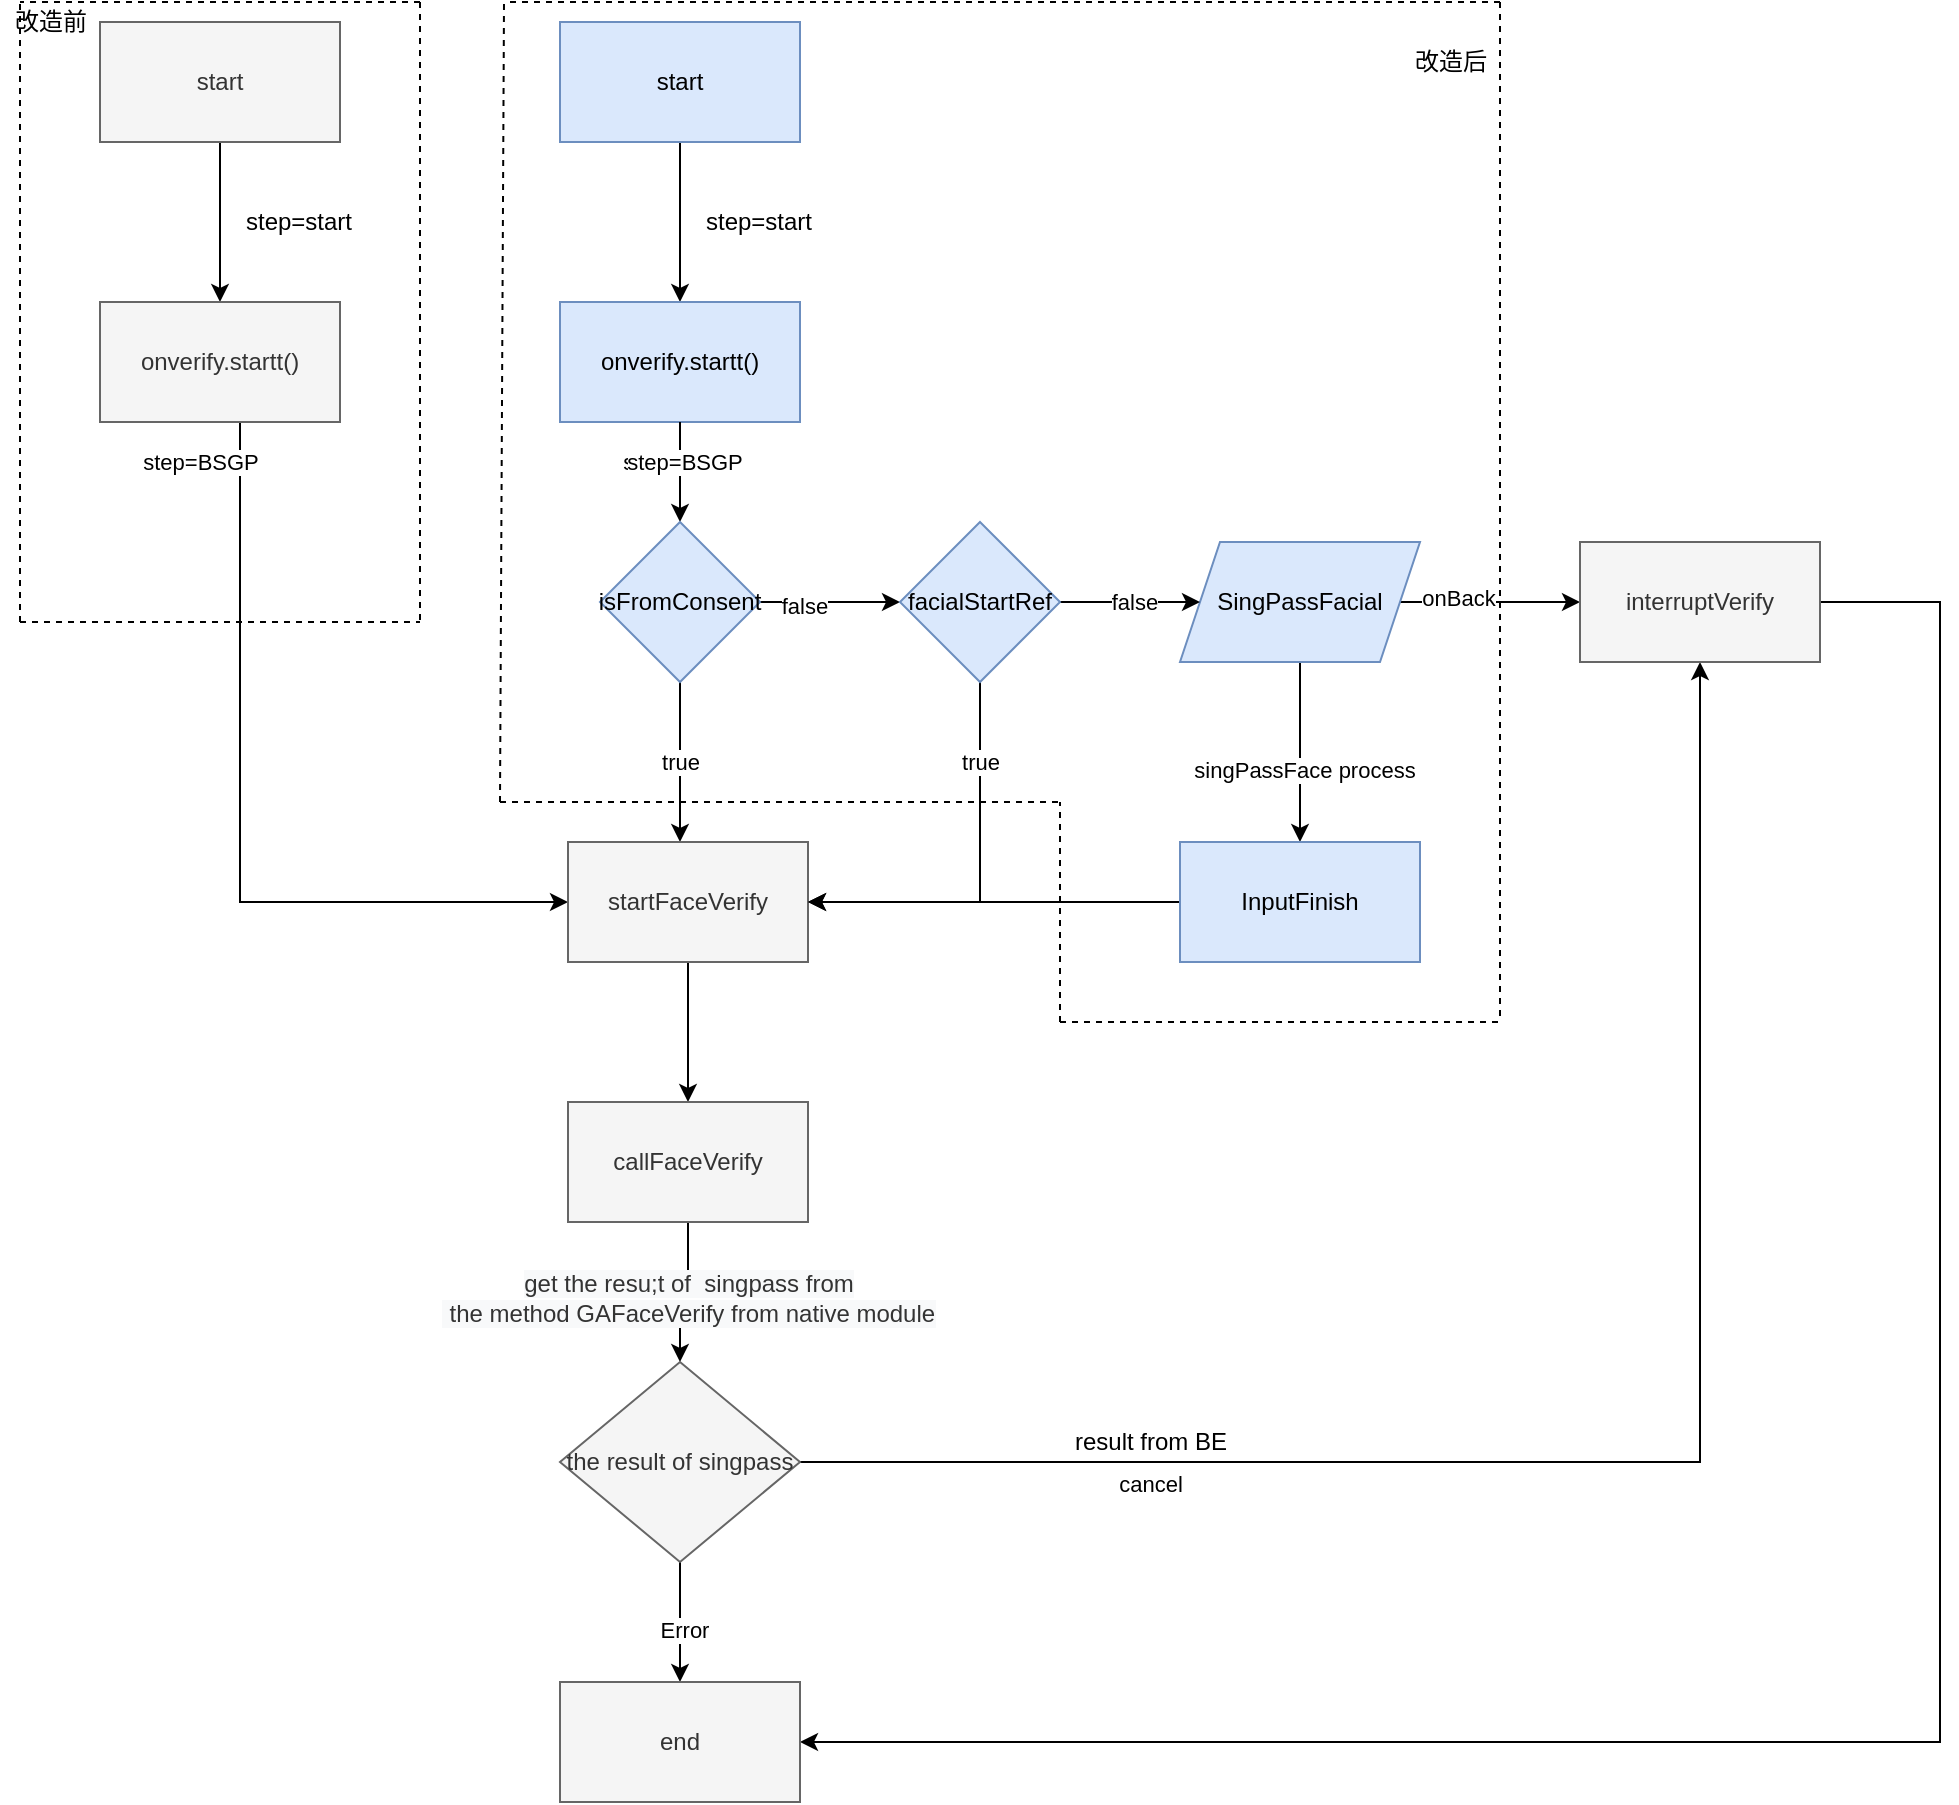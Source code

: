 <mxfile version="20.0.1" type="github">
  <diagram id="EAOzeYt4tzXb3fvxN5T4" name="Page-1">
    <mxGraphModel dx="1234" dy="793" grid="1" gridSize="10" guides="1" tooltips="1" connect="1" arrows="1" fold="1" page="1" pageScale="1" pageWidth="827" pageHeight="1169" math="0" shadow="0">
      <root>
        <mxCell id="0" />
        <mxCell id="1" parent="0" />
        <mxCell id="11Kglz4fZKk6cYv32vpW-4" value="" style="edgeStyle=orthogonalEdgeStyle;rounded=0;orthogonalLoop=1;jettySize=auto;html=1;" parent="1" source="11Kglz4fZKk6cYv32vpW-2" target="11Kglz4fZKk6cYv32vpW-3" edge="1">
          <mxGeometry relative="1" as="geometry" />
        </mxCell>
        <mxCell id="11Kglz4fZKk6cYv32vpW-2" value="start" style="rounded=0;whiteSpace=wrap;html=1;fillColor=#f5f5f5;fontColor=#333333;strokeColor=#666666;" parent="1" vertex="1">
          <mxGeometry x="120" y="100" width="120" height="60" as="geometry" />
        </mxCell>
        <mxCell id="11Kglz4fZKk6cYv32vpW-20" style="edgeStyle=orthogonalEdgeStyle;rounded=0;orthogonalLoop=1;jettySize=auto;html=1;entryX=0;entryY=0.5;entryDx=0;entryDy=0;" parent="1" source="11Kglz4fZKk6cYv32vpW-3" target="11Kglz4fZKk6cYv32vpW-24" edge="1">
          <mxGeometry relative="1" as="geometry">
            <mxPoint x="180" y="360" as="targetPoint" />
            <Array as="points">
              <mxPoint x="190" y="540" />
            </Array>
          </mxGeometry>
        </mxCell>
        <mxCell id="11Kglz4fZKk6cYv32vpW-3" value="onverify.startt()" style="rounded=0;whiteSpace=wrap;html=1;fillColor=#f5f5f5;fontColor=#333333;strokeColor=#666666;" parent="1" vertex="1">
          <mxGeometry x="120" y="240" width="120" height="60" as="geometry" />
        </mxCell>
        <mxCell id="11Kglz4fZKk6cYv32vpW-5" value="step=start" style="text;html=1;align=center;verticalAlign=middle;resizable=0;points=[];autosize=1;strokeColor=none;fillColor=none;" parent="1" vertex="1">
          <mxGeometry x="184" y="190" width="70" height="20" as="geometry" />
        </mxCell>
        <mxCell id="11Kglz4fZKk6cYv32vpW-9" value="" style="edgeStyle=orthogonalEdgeStyle;rounded=0;orthogonalLoop=1;jettySize=auto;html=1;" parent="1" source="11Kglz4fZKk6cYv32vpW-10" target="11Kglz4fZKk6cYv32vpW-13" edge="1">
          <mxGeometry relative="1" as="geometry" />
        </mxCell>
        <mxCell id="11Kglz4fZKk6cYv32vpW-10" value="start" style="rounded=0;whiteSpace=wrap;html=1;fillColor=#dae8fc;strokeColor=#6c8ebf;" parent="1" vertex="1">
          <mxGeometry x="350" y="100" width="120" height="60" as="geometry" />
        </mxCell>
        <mxCell id="11Kglz4fZKk6cYv32vpW-13" value="onverify.startt()" style="rounded=0;whiteSpace=wrap;html=1;fillColor=#dae8fc;strokeColor=#6c8ebf;" parent="1" vertex="1">
          <mxGeometry x="350" y="240" width="120" height="60" as="geometry" />
        </mxCell>
        <mxCell id="11Kglz4fZKk6cYv32vpW-14" value="step=start" style="text;html=1;align=center;verticalAlign=middle;resizable=0;points=[];autosize=1;strokeColor=none;fillColor=none;" parent="1" vertex="1">
          <mxGeometry x="414" y="190" width="70" height="20" as="geometry" />
        </mxCell>
        <mxCell id="11Kglz4fZKk6cYv32vpW-15" value="" style="edgeStyle=orthogonalEdgeStyle;rounded=0;orthogonalLoop=1;jettySize=auto;html=1;exitX=0.5;exitY=1;exitDx=0;exitDy=0;" parent="1" source="11Kglz4fZKk6cYv32vpW-13" target="11Kglz4fZKk6cYv32vpW-17" edge="1">
          <mxGeometry relative="1" as="geometry">
            <mxPoint x="190" y="310" as="sourcePoint" />
            <mxPoint x="410" y="390" as="targetPoint" />
            <Array as="points">
              <mxPoint x="410" y="340" />
            </Array>
          </mxGeometry>
        </mxCell>
        <mxCell id="11Kglz4fZKk6cYv32vpW-16" value="step=BSGP" style="edgeLabel;html=1;align=center;verticalAlign=middle;resizable=0;points=[];" parent="11Kglz4fZKk6cYv32vpW-15" vertex="1" connectable="0">
          <mxGeometry x="-0.375" y="3" relative="1" as="geometry">
            <mxPoint x="-3" y="4" as="offset" />
          </mxGeometry>
        </mxCell>
        <mxCell id="11Kglz4fZKk6cYv32vpW-18" value="true" style="edgeStyle=orthogonalEdgeStyle;rounded=0;orthogonalLoop=1;jettySize=auto;html=1;" parent="1" source="11Kglz4fZKk6cYv32vpW-17" target="11Kglz4fZKk6cYv32vpW-24" edge="1">
          <mxGeometry relative="1" as="geometry">
            <mxPoint x="410" y="570" as="targetPoint" />
            <Array as="points">
              <mxPoint x="410" y="390" />
            </Array>
          </mxGeometry>
        </mxCell>
        <mxCell id="11Kglz4fZKk6cYv32vpW-21" value="step=BSGP" style="edgeLabel;html=1;align=center;verticalAlign=middle;resizable=0;points=[];" parent="1" vertex="1" connectable="0">
          <mxGeometry x="170" y="320" as="geometry" />
        </mxCell>
        <mxCell id="11Kglz4fZKk6cYv32vpW-25" style="edgeStyle=orthogonalEdgeStyle;rounded=0;orthogonalLoop=1;jettySize=auto;html=1;" parent="1" source="11Kglz4fZKk6cYv32vpW-24" edge="1">
          <mxGeometry relative="1" as="geometry">
            <mxPoint x="414" y="640" as="targetPoint" />
          </mxGeometry>
        </mxCell>
        <mxCell id="11Kglz4fZKk6cYv32vpW-24" value="startFaceVerify" style="rounded=0;whiteSpace=wrap;html=1;fillColor=#f5f5f5;fontColor=#333333;strokeColor=#666666;" parent="1" vertex="1">
          <mxGeometry x="354" y="510" width="120" height="60" as="geometry" />
        </mxCell>
        <mxCell id="11Kglz4fZKk6cYv32vpW-30" value="" style="edgeStyle=orthogonalEdgeStyle;rounded=0;orthogonalLoop=1;jettySize=auto;html=1;" parent="1" source="11Kglz4fZKk6cYv32vpW-26" target="11Kglz4fZKk6cYv32vpW-29" edge="1">
          <mxGeometry relative="1" as="geometry" />
        </mxCell>
        <mxCell id="WoDU3deYXZ_Nqdpur8Lr-17" value="&lt;span style=&quot;color: rgb(51, 51, 51); font-size: 12px; background-color: rgb(248, 249, 250);&quot;&gt;get the resu;t of&amp;nbsp; singpass from&lt;br&gt;&amp;nbsp;the method GAFaceVerify from native module&lt;/span&gt;" style="edgeLabel;html=1;align=center;verticalAlign=middle;resizable=0;points=[];" parent="11Kglz4fZKk6cYv32vpW-30" vertex="1" connectable="0">
          <mxGeometry x="-0.375" y="-2" relative="1" as="geometry">
            <mxPoint x="2" y="15" as="offset" />
          </mxGeometry>
        </mxCell>
        <mxCell id="11Kglz4fZKk6cYv32vpW-26" value="callFaceVerify" style="rounded=0;whiteSpace=wrap;html=1;fillColor=#f5f5f5;fontColor=#333333;strokeColor=#666666;" parent="1" vertex="1">
          <mxGeometry x="354" y="640" width="120" height="60" as="geometry" />
        </mxCell>
        <mxCell id="WoDU3deYXZ_Nqdpur8Lr-16" value="" style="edgeStyle=orthogonalEdgeStyle;rounded=0;orthogonalLoop=1;jettySize=auto;html=1;" parent="1" source="11Kglz4fZKk6cYv32vpW-29" target="WoDU3deYXZ_Nqdpur8Lr-15" edge="1">
          <mxGeometry relative="1" as="geometry" />
        </mxCell>
        <mxCell id="WoDU3deYXZ_Nqdpur8Lr-21" value="cancel" style="edgeLabel;html=1;align=center;verticalAlign=middle;resizable=0;points=[];" parent="WoDU3deYXZ_Nqdpur8Lr-16" vertex="1" connectable="0">
          <mxGeometry x="-0.217" y="-1" relative="1" as="geometry">
            <mxPoint x="236" y="-63" as="offset" />
          </mxGeometry>
        </mxCell>
        <mxCell id="WoDU3deYXZ_Nqdpur8Lr-23" value="Error" style="edgeLabel;html=1;align=center;verticalAlign=middle;resizable=0;points=[];" parent="WoDU3deYXZ_Nqdpur8Lr-16" vertex="1" connectable="0">
          <mxGeometry x="0.083" y="2" relative="1" as="geometry">
            <mxPoint y="1" as="offset" />
          </mxGeometry>
        </mxCell>
        <mxCell id="WoDU3deYXZ_Nqdpur8Lr-18" style="edgeStyle=orthogonalEdgeStyle;rounded=0;orthogonalLoop=1;jettySize=auto;html=1;entryX=0.5;entryY=1;entryDx=0;entryDy=0;" parent="1" source="11Kglz4fZKk6cYv32vpW-29" target="11Kglz4fZKk6cYv32vpW-36" edge="1">
          <mxGeometry relative="1" as="geometry" />
        </mxCell>
        <mxCell id="11Kglz4fZKk6cYv32vpW-29" value="the result of singpass" style="rhombus;whiteSpace=wrap;html=1;fontFamily=Helvetica;fontSize=12;fontColor=#333333;align=center;strokeColor=#666666;fillColor=#f5f5f5;" parent="1" vertex="1">
          <mxGeometry x="350" y="770" width="120" height="100" as="geometry" />
        </mxCell>
        <mxCell id="11Kglz4fZKk6cYv32vpW-37" value="" style="edgeStyle=orthogonalEdgeStyle;rounded=0;orthogonalLoop=1;jettySize=auto;html=1;" parent="1" source="11Kglz4fZKk6cYv32vpW-33" target="11Kglz4fZKk6cYv32vpW-36" edge="1">
          <mxGeometry relative="1" as="geometry" />
        </mxCell>
        <mxCell id="11Kglz4fZKk6cYv32vpW-40" value="onBack" style="edgeLabel;html=1;align=center;verticalAlign=middle;resizable=0;points=[];" parent="11Kglz4fZKk6cYv32vpW-37" vertex="1" connectable="0">
          <mxGeometry x="-0.369" y="2" relative="1" as="geometry">
            <mxPoint as="offset" />
          </mxGeometry>
        </mxCell>
        <mxCell id="11Kglz4fZKk6cYv32vpW-39" value="" style="edgeStyle=orthogonalEdgeStyle;rounded=0;orthogonalLoop=1;jettySize=auto;html=1;startArrow=none;" parent="1" source="11Kglz4fZKk6cYv32vpW-33" target="11Kglz4fZKk6cYv32vpW-38" edge="1">
          <mxGeometry relative="1" as="geometry" />
        </mxCell>
        <mxCell id="11Kglz4fZKk6cYv32vpW-41" value="singPassFace process" style="edgeLabel;html=1;align=center;verticalAlign=middle;resizable=0;points=[];" parent="11Kglz4fZKk6cYv32vpW-39" vertex="1" connectable="0">
          <mxGeometry x="0.175" y="2" relative="1" as="geometry">
            <mxPoint y="1" as="offset" />
          </mxGeometry>
        </mxCell>
        <mxCell id="WoDU3deYXZ_Nqdpur8Lr-22" style="edgeStyle=orthogonalEdgeStyle;rounded=0;orthogonalLoop=1;jettySize=auto;html=1;" parent="1" source="11Kglz4fZKk6cYv32vpW-36" target="WoDU3deYXZ_Nqdpur8Lr-15" edge="1">
          <mxGeometry relative="1" as="geometry">
            <Array as="points">
              <mxPoint x="1040" y="390" />
              <mxPoint x="1040" y="960" />
            </Array>
          </mxGeometry>
        </mxCell>
        <mxCell id="11Kglz4fZKk6cYv32vpW-36" value="interruptVerify" style="whiteSpace=wrap;html=1;fillColor=#f5f5f5;strokeColor=#666666;fontColor=#333333;" parent="1" vertex="1">
          <mxGeometry x="860" y="360" width="120" height="60" as="geometry" />
        </mxCell>
        <mxCell id="WoDU3deYXZ_Nqdpur8Lr-13" style="edgeStyle=orthogonalEdgeStyle;rounded=0;orthogonalLoop=1;jettySize=auto;html=1;entryX=1;entryY=0.5;entryDx=0;entryDy=0;" parent="1" source="11Kglz4fZKk6cYv32vpW-38" target="11Kglz4fZKk6cYv32vpW-24" edge="1">
          <mxGeometry relative="1" as="geometry">
            <Array as="points">
              <mxPoint x="630" y="540" />
              <mxPoint x="630" y="540" />
            </Array>
          </mxGeometry>
        </mxCell>
        <mxCell id="11Kglz4fZKk6cYv32vpW-38" value="InputFinish" style="whiteSpace=wrap;html=1;fillColor=#dae8fc;strokeColor=#6c8ebf;" parent="1" vertex="1">
          <mxGeometry x="660" y="510" width="120" height="60" as="geometry" />
        </mxCell>
        <mxCell id="WoDU3deYXZ_Nqdpur8Lr-7" value="" style="edgeStyle=orthogonalEdgeStyle;rounded=0;orthogonalLoop=1;jettySize=auto;html=1;" parent="1" source="11Kglz4fZKk6cYv32vpW-17" target="WoDU3deYXZ_Nqdpur8Lr-1" edge="1">
          <mxGeometry relative="1" as="geometry" />
        </mxCell>
        <mxCell id="WoDU3deYXZ_Nqdpur8Lr-10" value="false" style="edgeLabel;html=1;align=center;verticalAlign=middle;resizable=0;points=[];" parent="WoDU3deYXZ_Nqdpur8Lr-7" vertex="1" connectable="0">
          <mxGeometry x="-0.371" y="-1" relative="1" as="geometry">
            <mxPoint y="1" as="offset" />
          </mxGeometry>
        </mxCell>
        <mxCell id="11Kglz4fZKk6cYv32vpW-17" value="isFromConsent" style="rhombus;whiteSpace=wrap;html=1;fillColor=#dae8fc;strokeColor=#6c8ebf;" parent="1" vertex="1">
          <mxGeometry x="370" y="350" width="80" height="80" as="geometry" />
        </mxCell>
        <mxCell id="11Kglz4fZKk6cYv32vpW-33" value="SingPassFacial" style="shape=parallelogram;perimeter=parallelogramPerimeter;whiteSpace=wrap;html=1;fixedSize=1;fontFamily=Helvetica;fontSize=12;align=center;strokeColor=#6c8ebf;fillColor=#dae8fc;" parent="1" vertex="1">
          <mxGeometry x="660" y="360" width="120" height="60" as="geometry" />
        </mxCell>
        <mxCell id="11Kglz4fZKk6cYv32vpW-51" value="" style="endArrow=none;dashed=1;html=1;rounded=0;" parent="1" edge="1">
          <mxGeometry width="50" height="50" relative="1" as="geometry">
            <mxPoint x="80" y="400" as="sourcePoint" />
            <mxPoint x="80" y="90" as="targetPoint" />
          </mxGeometry>
        </mxCell>
        <mxCell id="11Kglz4fZKk6cYv32vpW-52" value="" style="endArrow=none;dashed=1;html=1;rounded=0;" parent="1" edge="1">
          <mxGeometry width="50" height="50" relative="1" as="geometry">
            <mxPoint x="280" y="90" as="sourcePoint" />
            <mxPoint x="80" y="90" as="targetPoint" />
          </mxGeometry>
        </mxCell>
        <mxCell id="11Kglz4fZKk6cYv32vpW-53" value="" style="endArrow=none;dashed=1;html=1;rounded=0;" parent="1" edge="1">
          <mxGeometry width="50" height="50" relative="1" as="geometry">
            <mxPoint x="280" y="90" as="sourcePoint" />
            <mxPoint x="280" y="400" as="targetPoint" />
          </mxGeometry>
        </mxCell>
        <mxCell id="11Kglz4fZKk6cYv32vpW-54" value="" style="endArrow=none;dashed=1;html=1;rounded=0;" parent="1" edge="1">
          <mxGeometry width="50" height="50" relative="1" as="geometry">
            <mxPoint x="80" y="400" as="sourcePoint" />
            <mxPoint x="280" y="400" as="targetPoint" />
          </mxGeometry>
        </mxCell>
        <mxCell id="11Kglz4fZKk6cYv32vpW-55" value="改造前" style="text;html=1;align=center;verticalAlign=middle;resizable=0;points=[];autosize=1;strokeColor=none;fillColor=none;" parent="1" vertex="1">
          <mxGeometry x="70" y="90" width="50" height="20" as="geometry" />
        </mxCell>
        <mxCell id="11Kglz4fZKk6cYv32vpW-56" value="step=BSGP" style="edgeLabel;html=1;align=center;verticalAlign=middle;resizable=0;points=[];" parent="1" vertex="1" connectable="0">
          <mxGeometry x="412" y="320" as="geometry" />
        </mxCell>
        <mxCell id="11Kglz4fZKk6cYv32vpW-57" value="" style="endArrow=none;dashed=1;html=1;rounded=0;" parent="1" edge="1">
          <mxGeometry width="50" height="50" relative="1" as="geometry">
            <mxPoint x="320" y="490" as="sourcePoint" />
            <mxPoint x="322" y="90" as="targetPoint" />
          </mxGeometry>
        </mxCell>
        <mxCell id="11Kglz4fZKk6cYv32vpW-58" value="" style="endArrow=none;dashed=1;html=1;rounded=0;" parent="1" edge="1">
          <mxGeometry width="50" height="50" relative="1" as="geometry">
            <mxPoint x="820" y="90" as="sourcePoint" />
            <mxPoint x="322" y="90" as="targetPoint" />
          </mxGeometry>
        </mxCell>
        <mxCell id="11Kglz4fZKk6cYv32vpW-60" value="" style="endArrow=none;dashed=1;html=1;rounded=0;" parent="1" edge="1">
          <mxGeometry width="50" height="50" relative="1" as="geometry">
            <mxPoint x="320" y="490" as="sourcePoint" />
            <mxPoint x="600" y="490" as="targetPoint" />
          </mxGeometry>
        </mxCell>
        <mxCell id="11Kglz4fZKk6cYv32vpW-61" value="改造后" style="text;html=1;align=center;verticalAlign=middle;resizable=0;points=[];autosize=1;strokeColor=none;fillColor=none;" parent="1" vertex="1">
          <mxGeometry x="770" y="110" width="50" height="20" as="geometry" />
        </mxCell>
        <mxCell id="11Kglz4fZKk6cYv32vpW-62" value="" style="endArrow=none;dashed=1;html=1;rounded=0;" parent="1" edge="1">
          <mxGeometry width="50" height="50" relative="1" as="geometry">
            <mxPoint x="320" y="490" as="sourcePoint" />
            <mxPoint x="600" y="490" as="targetPoint" />
          </mxGeometry>
        </mxCell>
        <mxCell id="11Kglz4fZKk6cYv32vpW-63" value="" style="endArrow=none;dashed=1;html=1;rounded=0;" parent="1" edge="1">
          <mxGeometry width="50" height="50" relative="1" as="geometry">
            <mxPoint x="600" y="600" as="sourcePoint" />
            <mxPoint x="600" y="490" as="targetPoint" />
          </mxGeometry>
        </mxCell>
        <mxCell id="11Kglz4fZKk6cYv32vpW-64" value="" style="endArrow=none;dashed=1;html=1;rounded=0;" parent="1" edge="1">
          <mxGeometry width="50" height="50" relative="1" as="geometry">
            <mxPoint x="600" y="600" as="sourcePoint" />
            <mxPoint x="820" y="600" as="targetPoint" />
          </mxGeometry>
        </mxCell>
        <mxCell id="11Kglz4fZKk6cYv32vpW-65" value="" style="endArrow=none;dashed=1;html=1;rounded=0;" parent="1" edge="1">
          <mxGeometry width="50" height="50" relative="1" as="geometry">
            <mxPoint x="820" y="90" as="sourcePoint" />
            <mxPoint x="820" y="600" as="targetPoint" />
          </mxGeometry>
        </mxCell>
        <mxCell id="WoDU3deYXZ_Nqdpur8Lr-8" style="edgeStyle=orthogonalEdgeStyle;rounded=0;orthogonalLoop=1;jettySize=auto;html=1;entryX=1;entryY=0.5;entryDx=0;entryDy=0;" parent="1" source="WoDU3deYXZ_Nqdpur8Lr-1" target="11Kglz4fZKk6cYv32vpW-24" edge="1">
          <mxGeometry relative="1" as="geometry">
            <Array as="points">
              <mxPoint x="560" y="540" />
            </Array>
          </mxGeometry>
        </mxCell>
        <mxCell id="WoDU3deYXZ_Nqdpur8Lr-9" value="true" style="edgeLabel;html=1;align=center;verticalAlign=middle;resizable=0;points=[];" parent="WoDU3deYXZ_Nqdpur8Lr-8" vertex="1" connectable="0">
          <mxGeometry x="-0.046" y="2" relative="1" as="geometry">
            <mxPoint x="-2" y="-54" as="offset" />
          </mxGeometry>
        </mxCell>
        <mxCell id="WoDU3deYXZ_Nqdpur8Lr-11" value="" style="edgeStyle=orthogonalEdgeStyle;rounded=0;orthogonalLoop=1;jettySize=auto;html=1;" parent="1" source="WoDU3deYXZ_Nqdpur8Lr-1" target="11Kglz4fZKk6cYv32vpW-33" edge="1">
          <mxGeometry relative="1" as="geometry" />
        </mxCell>
        <mxCell id="WoDU3deYXZ_Nqdpur8Lr-12" value="false" style="edgeLabel;html=1;align=center;verticalAlign=middle;resizable=0;points=[];" parent="WoDU3deYXZ_Nqdpur8Lr-11" vertex="1" connectable="0">
          <mxGeometry x="0.057" y="1" relative="1" as="geometry">
            <mxPoint y="1" as="offset" />
          </mxGeometry>
        </mxCell>
        <mxCell id="WoDU3deYXZ_Nqdpur8Lr-1" value="facialStartRef" style="rhombus;whiteSpace=wrap;html=1;fillColor=#dae8fc;strokeColor=#6c8ebf;" parent="1" vertex="1">
          <mxGeometry x="520" y="350" width="80" height="80" as="geometry" />
        </mxCell>
        <mxCell id="WoDU3deYXZ_Nqdpur8Lr-15" value="end" style="rounded=0;whiteSpace=wrap;html=1;fillColor=#f5f5f5;fontColor=#333333;strokeColor=#666666;" parent="1" vertex="1">
          <mxGeometry x="350" y="930" width="120" height="60" as="geometry" />
        </mxCell>
        <mxCell id="WoDU3deYXZ_Nqdpur8Lr-19" value="result from BE" style="text;html=1;align=center;verticalAlign=middle;resizable=0;points=[];autosize=1;strokeColor=none;fillColor=none;" parent="1" vertex="1">
          <mxGeometry x="600" y="800" width="90" height="20" as="geometry" />
        </mxCell>
      </root>
    </mxGraphModel>
  </diagram>
</mxfile>
